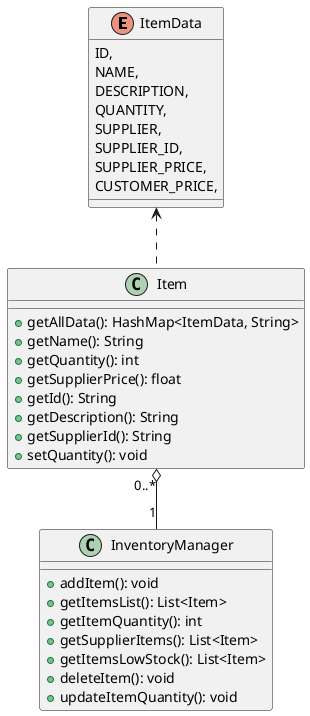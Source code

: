 @startuml 

enum ItemData {
    ID,
    NAME,
    DESCRIPTION,
    QUANTITY,
    SUPPLIER,
    SUPPLIER_ID,
    SUPPLIER_PRICE,
    CUSTOMER_PRICE,
}
class Item {
    +getAllData(): HashMap<ItemData, String>
    +getName(): String
    +getQuantity(): int
    +getSupplierPrice(): float
    +getId(): String
    +getDescription(): String
    +getSupplierId(): String
    +setQuantity(): void
}
class InventoryManager {
    +addItem(): void
    +getItemsList(): List<Item>
    +getItemQuantity(): int
    +getSupplierItems(): List<Item>
    +getItemsLowStock(): List<Item>
    +deleteItem(): void
    +updateItemQuantity(): void
}

ItemData <.. Item
Item "0..*" o-- "1" InventoryManager

@enduml